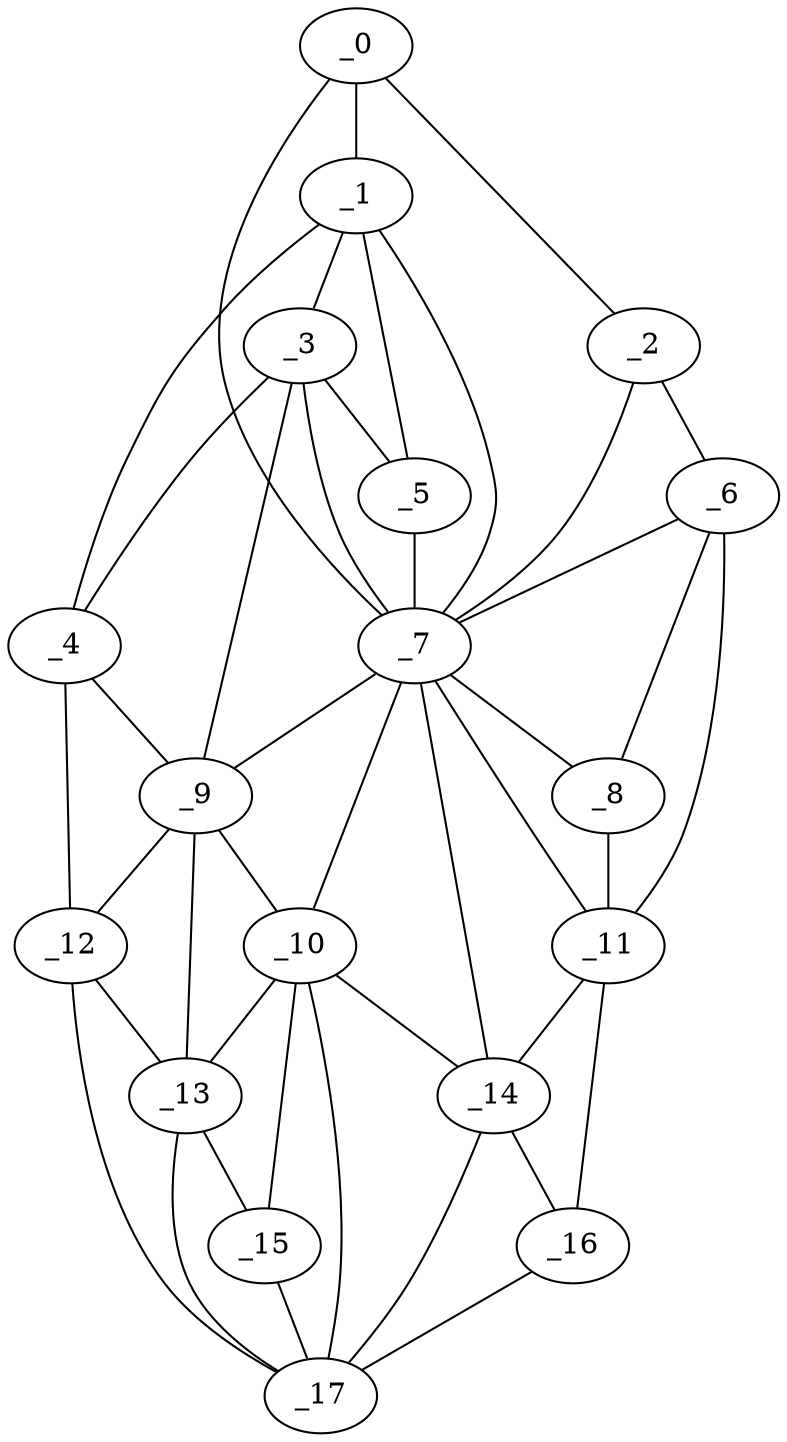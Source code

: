 graph "obj39__180.gxl" {
	_0	 [x=7,
		y=25];
	_1	 [x=7,
		y=36];
	_0 -- _1	 [valence=1];
	_2	 [x=9,
		y=9];
	_0 -- _2	 [valence=1];
	_7	 [x=41,
		y=27];
	_0 -- _7	 [valence=2];
	_3	 [x=9,
		y=75];
	_1 -- _3	 [valence=2];
	_4	 [x=9,
		y=114];
	_1 -- _4	 [valence=1];
	_5	 [x=12,
		y=46];
	_1 -- _5	 [valence=1];
	_1 -- _7	 [valence=1];
	_6	 [x=13,
		y=4];
	_2 -- _6	 [valence=1];
	_2 -- _7	 [valence=2];
	_3 -- _4	 [valence=1];
	_3 -- _5	 [valence=2];
	_3 -- _7	 [valence=2];
	_9	 [x=114,
		y=77];
	_3 -- _9	 [valence=2];
	_4 -- _9	 [valence=2];
	_12	 [x=119,
		y=117];
	_4 -- _12	 [valence=1];
	_5 -- _7	 [valence=2];
	_6 -- _7	 [valence=2];
	_8	 [x=42,
		y=6];
	_6 -- _8	 [valence=1];
	_11	 [x=119,
		y=6];
	_6 -- _11	 [valence=1];
	_7 -- _8	 [valence=2];
	_7 -- _9	 [valence=2];
	_10	 [x=115,
		y=48];
	_7 -- _10	 [valence=1];
	_7 -- _11	 [valence=1];
	_14	 [x=121,
		y=31];
	_7 -- _14	 [valence=2];
	_8 -- _11	 [valence=2];
	_9 -- _10	 [valence=1];
	_9 -- _12	 [valence=1];
	_13	 [x=120,
		y=76];
	_9 -- _13	 [valence=2];
	_10 -- _13	 [valence=2];
	_10 -- _14	 [valence=1];
	_15	 [x=121,
		y=46];
	_10 -- _15	 [valence=1];
	_17	 [x=123,
		y=39];
	_10 -- _17	 [valence=2];
	_11 -- _14	 [valence=2];
	_16	 [x=123,
		y=13];
	_11 -- _16	 [valence=1];
	_12 -- _13	 [valence=1];
	_12 -- _17	 [valence=1];
	_13 -- _15	 [valence=2];
	_13 -- _17	 [valence=2];
	_14 -- _16	 [valence=2];
	_14 -- _17	 [valence=2];
	_15 -- _17	 [valence=2];
	_16 -- _17	 [valence=1];
}
